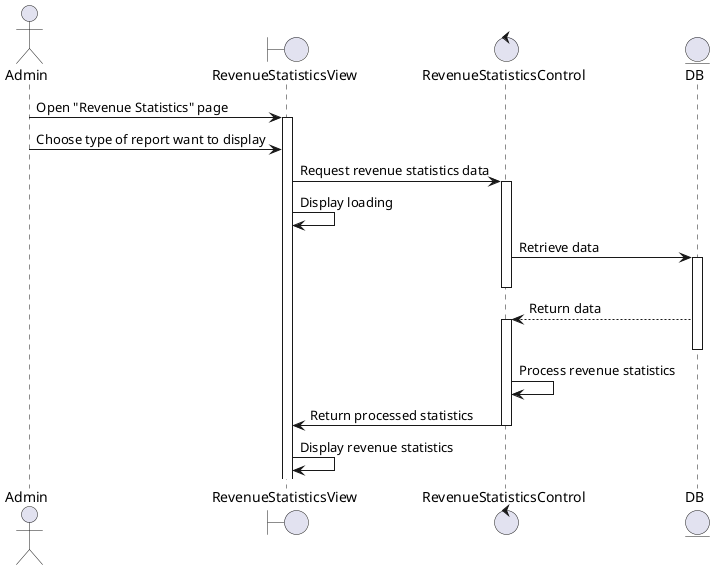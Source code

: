 @startuml

actor Admin
boundary RevenueStatisticsView
control RevenueStatisticsControl
entity DB

Admin -> RevenueStatisticsView: Open "Revenue Statistics" page
activate RevenueStatisticsView
Admin -> RevenueStatisticsView: Choose type of report want to display
RevenueStatisticsView -> RevenueStatisticsControl: Request revenue statistics data
activate RevenueStatisticsControl
RevenueStatisticsView -> RevenueStatisticsView: Display loading


RevenueStatisticsControl -> DB: Retrieve data
activate DB
deactivate RevenueStatisticsControl

DB --> RevenueStatisticsControl: Return data
activate RevenueStatisticsControl
deactivate DB

RevenueStatisticsControl -> RevenueStatisticsControl: Process revenue statistics
RevenueStatisticsControl -> RevenueStatisticsView: Return processed statistics
deactivate RevenueStatisticsControl

RevenueStatisticsView -> RevenueStatisticsView: Display revenue statistics

@enduml
